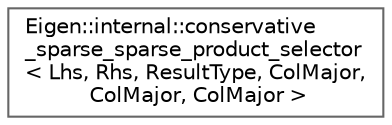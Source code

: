 digraph "Graphical Class Hierarchy"
{
 // LATEX_PDF_SIZE
  bgcolor="transparent";
  edge [fontname=Helvetica,fontsize=10,labelfontname=Helvetica,labelfontsize=10];
  node [fontname=Helvetica,fontsize=10,shape=box,height=0.2,width=0.4];
  rankdir="LR";
  Node0 [id="Node000000",label="Eigen::internal::conservative\l_sparse_sparse_product_selector\l\< Lhs, Rhs, ResultType, ColMajor,\l ColMajor, ColMajor \>",height=0.2,width=0.4,color="grey40", fillcolor="white", style="filled",URL="$structEigen_1_1internal_1_1conservative__sparse__sparse__product__selector_3_01Lhs_00_01Rhs_00_0c2541cf58b0df1d4b3bebb8d69c04165.html",tooltip=" "];
}
